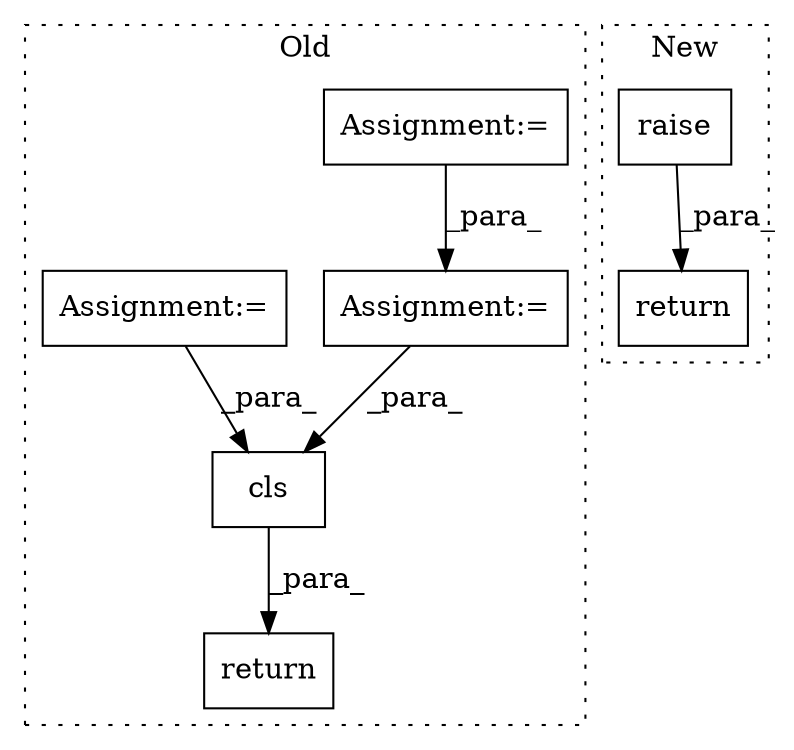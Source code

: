digraph G {
subgraph cluster0 {
1 [label="cls" a="32" s="10163,10191" l="4,1" shape="box"];
3 [label="Assignment:=" a="7" s="9731" l="1" shape="box"];
4 [label="Assignment:=" a="7" s="9601" l="6" shape="box"];
5 [label="return" a="41" s="10156" l="7" shape="box"];
7 [label="Assignment:=" a="7" s="9832" l="1" shape="box"];
label = "Old";
style="dotted";
}
subgraph cluster1 {
2 [label="raise" a="32" s="8812,8842" l="6,1" shape="box"];
6 [label="return" a="41" s="8805" l="7" shape="box"];
label = "New";
style="dotted";
}
1 -> 5 [label="_para_"];
2 -> 6 [label="_para_"];
3 -> 7 [label="_para_"];
4 -> 1 [label="_para_"];
7 -> 1 [label="_para_"];
}